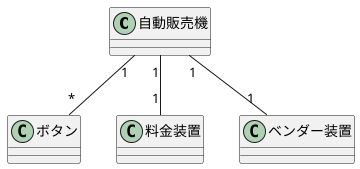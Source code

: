 @startuml 演6-4-1_クラス図_自動販売機 
class 自動販売機 {
}

class ボタン {
}

class 料金装置 {
}

class ベンダー装置 {
}

自動販売機 "1" --"*" ボタン
自動販売機 "1"-- "1"料金装置
自動販売機 "1" -- " 1 " ベンダー装置
@enduml